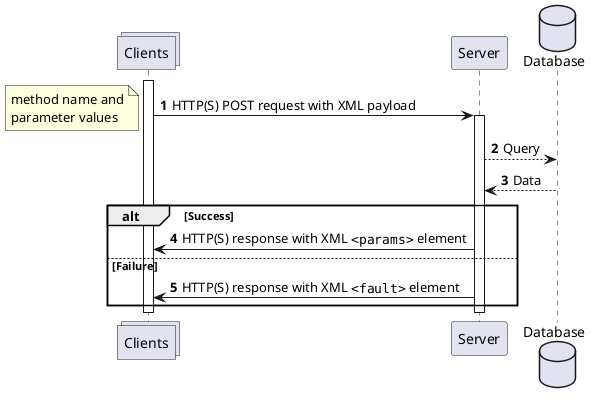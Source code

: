 @startuml

collections Clients
participant Server
database Database

autonumber "<b>"

activate Clients
Clients -> Server: HTTP(S) POST request with XML payload
note left
  method name and
  parameter values
end note

activate Server
Server --> Database: Query
Server <-- Database: Data

alt Success
  Clients <- Server: HTTP(S) response with XML ""<params>"" element

else Failure
  Clients <- Server: HTTP(S) response with XML ""<fault>"" element
end

deactivate Server

deactivate Clients

@enduml

